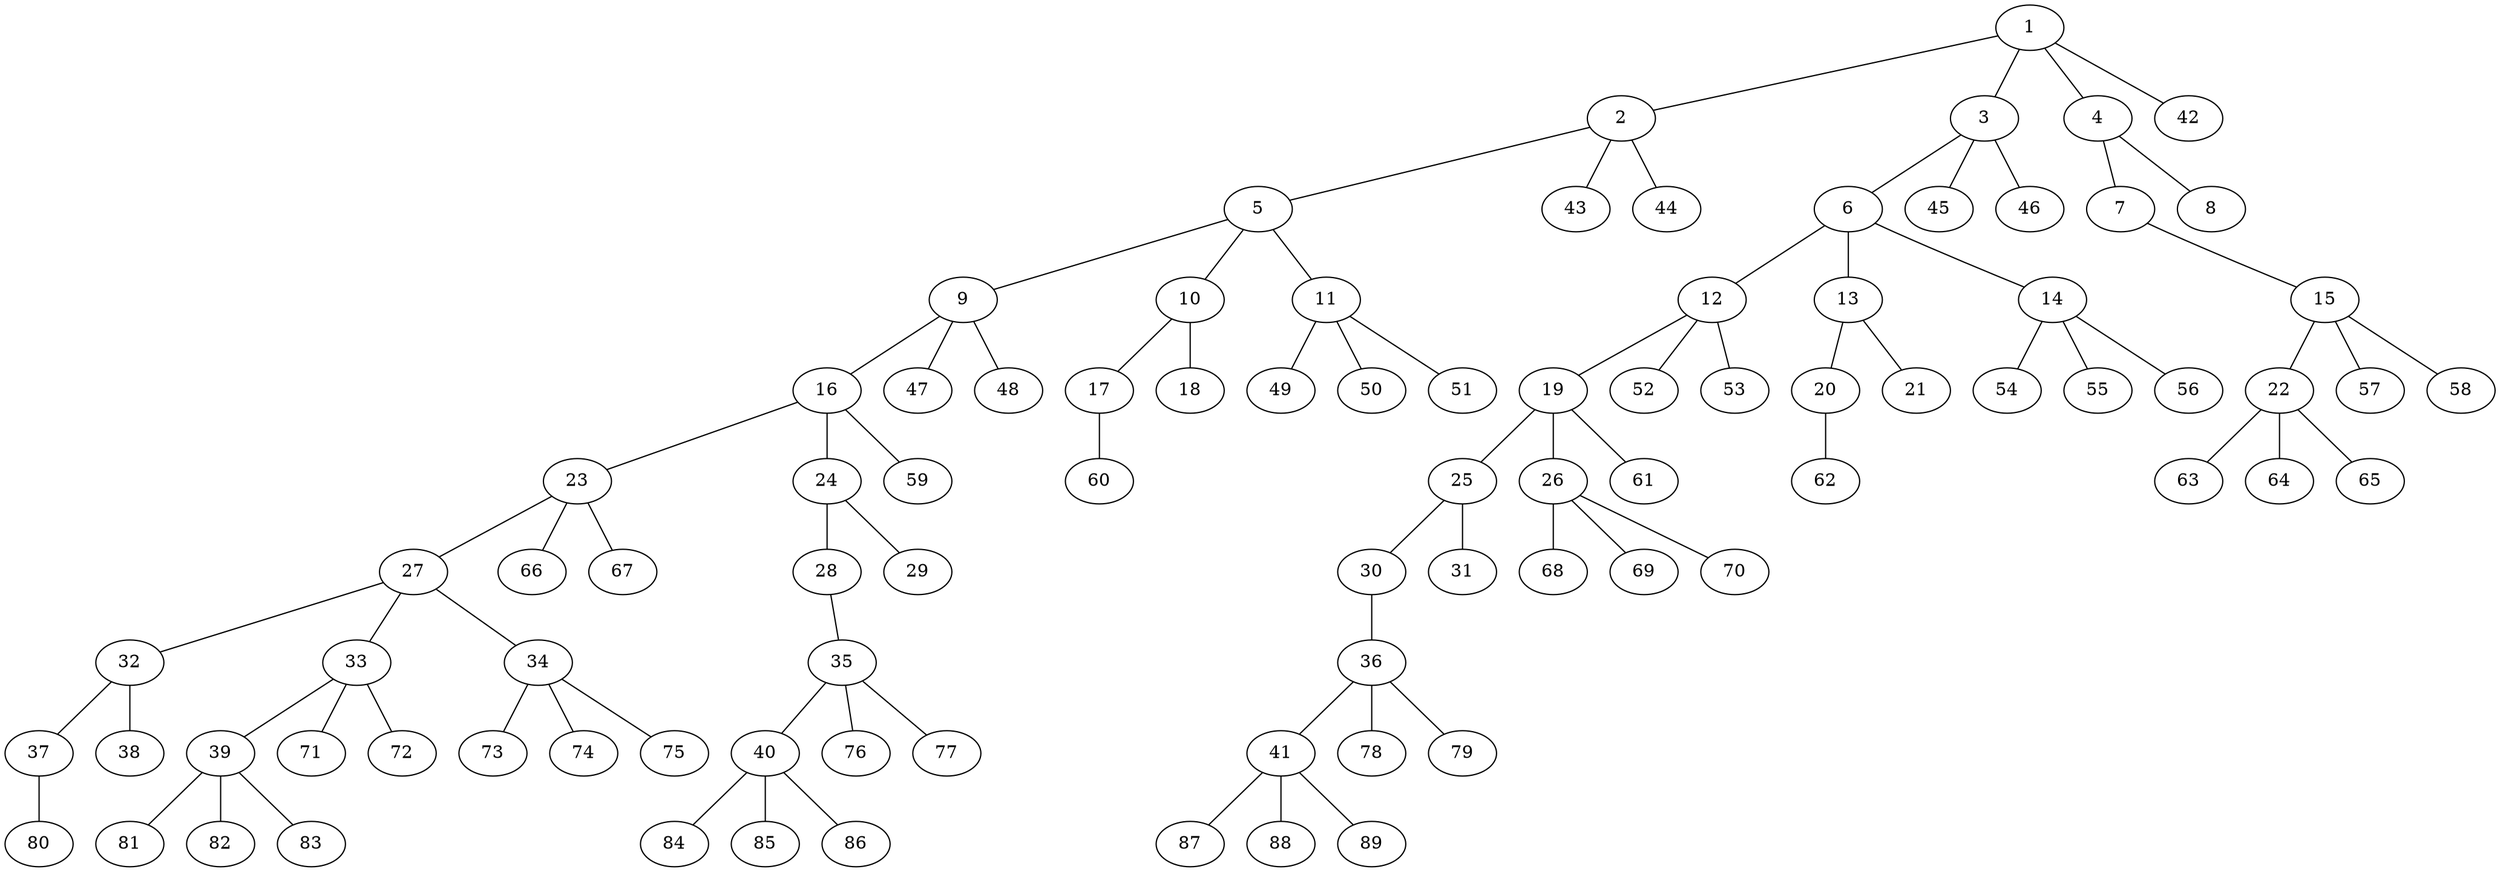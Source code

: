 graph molecule_3943 {
	1	 [chem=C];
	2	 [chem=C];
	1 -- 2	 [valence=1];
	3	 [chem=C];
	1 -- 3	 [valence=1];
	4	 [chem=C];
	1 -- 4	 [valence=1];
	42	 [chem=H];
	1 -- 42	 [valence=1];
	5	 [chem=C];
	2 -- 5	 [valence=1];
	43	 [chem=H];
	2 -- 43	 [valence=1];
	44	 [chem=H];
	2 -- 44	 [valence=1];
	6	 [chem=C];
	3 -- 6	 [valence=1];
	45	 [chem=H];
	3 -- 45	 [valence=1];
	46	 [chem=H];
	3 -- 46	 [valence=1];
	7	 [chem=O];
	4 -- 7	 [valence=1];
	8	 [chem=O];
	4 -- 8	 [valence=2];
	9	 [chem=C];
	5 -- 9	 [valence=1];
	10	 [chem=C];
	5 -- 10	 [valence=1];
	11	 [chem=C];
	5 -- 11	 [valence=1];
	12	 [chem=C];
	6 -- 12	 [valence=1];
	13	 [chem=C];
	6 -- 13	 [valence=1];
	14	 [chem=C];
	6 -- 14	 [valence=1];
	15	 [chem=C];
	7 -- 15	 [valence=1];
	16	 [chem=C];
	9 -- 16	 [valence=1];
	47	 [chem=H];
	9 -- 47	 [valence=1];
	48	 [chem=H];
	9 -- 48	 [valence=1];
	17	 [chem=O];
	10 -- 17	 [valence=1];
	18	 [chem=O];
	10 -- 18	 [valence=2];
	49	 [chem=H];
	11 -- 49	 [valence=1];
	50	 [chem=H];
	11 -- 50	 [valence=1];
	51	 [chem=H];
	11 -- 51	 [valence=1];
	19	 [chem=C];
	12 -- 19	 [valence=1];
	52	 [chem=H];
	12 -- 52	 [valence=1];
	53	 [chem=H];
	12 -- 53	 [valence=1];
	20	 [chem=O];
	13 -- 20	 [valence=1];
	21	 [chem=O];
	13 -- 21	 [valence=2];
	54	 [chem=H];
	14 -- 54	 [valence=1];
	55	 [chem=H];
	14 -- 55	 [valence=1];
	56	 [chem=H];
	14 -- 56	 [valence=1];
	22	 [chem=C];
	15 -- 22	 [valence=1];
	57	 [chem=H];
	15 -- 57	 [valence=1];
	58	 [chem=H];
	15 -- 58	 [valence=1];
	23	 [chem=C];
	16 -- 23	 [valence=1];
	24	 [chem=C];
	16 -- 24	 [valence=1];
	59	 [chem=H];
	16 -- 59	 [valence=1];
	60	 [chem=H];
	17 -- 60	 [valence=1];
	25	 [chem=C];
	19 -- 25	 [valence=1];
	26	 [chem=C];
	19 -- 26	 [valence=1];
	61	 [chem=H];
	19 -- 61	 [valence=1];
	62	 [chem=H];
	20 -- 62	 [valence=1];
	63	 [chem=H];
	22 -- 63	 [valence=1];
	64	 [chem=H];
	22 -- 64	 [valence=1];
	65	 [chem=H];
	22 -- 65	 [valence=1];
	27	 [chem=C];
	23 -- 27	 [valence=1];
	66	 [chem=H];
	23 -- 66	 [valence=1];
	67	 [chem=H];
	23 -- 67	 [valence=1];
	28	 [chem=O];
	24 -- 28	 [valence=1];
	29	 [chem=O];
	24 -- 29	 [valence=2];
	30	 [chem=O];
	25 -- 30	 [valence=1];
	31	 [chem=O];
	25 -- 31	 [valence=2];
	68	 [chem=H];
	26 -- 68	 [valence=1];
	69	 [chem=H];
	26 -- 69	 [valence=1];
	70	 [chem=H];
	26 -- 70	 [valence=1];
	32	 [chem=C];
	27 -- 32	 [valence=1];
	33	 [chem=C];
	27 -- 33	 [valence=1];
	34	 [chem=C];
	27 -- 34	 [valence=1];
	35	 [chem=C];
	28 -- 35	 [valence=1];
	36	 [chem=C];
	30 -- 36	 [valence=1];
	37	 [chem=O];
	32 -- 37	 [valence=1];
	38	 [chem=O];
	32 -- 38	 [valence=2];
	39	 [chem=C];
	33 -- 39	 [valence=1];
	71	 [chem=H];
	33 -- 71	 [valence=1];
	72	 [chem=H];
	33 -- 72	 [valence=1];
	73	 [chem=H];
	34 -- 73	 [valence=1];
	74	 [chem=H];
	34 -- 74	 [valence=1];
	75	 [chem=H];
	34 -- 75	 [valence=1];
	40	 [chem=C];
	35 -- 40	 [valence=1];
	76	 [chem=H];
	35 -- 76	 [valence=1];
	77	 [chem=H];
	35 -- 77	 [valence=1];
	41	 [chem=C];
	36 -- 41	 [valence=1];
	78	 [chem=H];
	36 -- 78	 [valence=1];
	79	 [chem=H];
	36 -- 79	 [valence=1];
	80	 [chem=H];
	37 -- 80	 [valence=1];
	81	 [chem=H];
	39 -- 81	 [valence=1];
	82	 [chem=H];
	39 -- 82	 [valence=1];
	83	 [chem=H];
	39 -- 83	 [valence=1];
	84	 [chem=H];
	40 -- 84	 [valence=1];
	85	 [chem=H];
	40 -- 85	 [valence=1];
	86	 [chem=H];
	40 -- 86	 [valence=1];
	87	 [chem=H];
	41 -- 87	 [valence=1];
	88	 [chem=H];
	41 -- 88	 [valence=1];
	89	 [chem=H];
	41 -- 89	 [valence=1];
}
